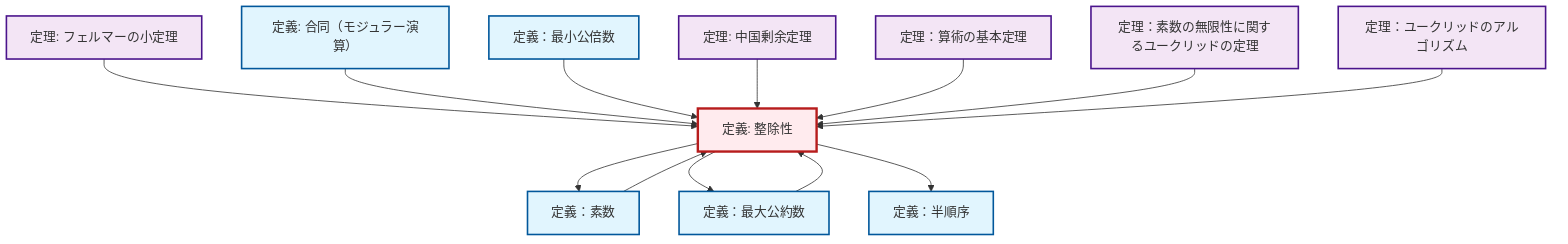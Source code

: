 graph TD
    classDef definition fill:#e1f5fe,stroke:#01579b,stroke-width:2px
    classDef theorem fill:#f3e5f5,stroke:#4a148c,stroke-width:2px
    classDef axiom fill:#fff3e0,stroke:#e65100,stroke-width:2px
    classDef example fill:#e8f5e9,stroke:#1b5e20,stroke-width:2px
    classDef current fill:#ffebee,stroke:#b71c1c,stroke-width:3px
    def-divisibility["定義: 整除性"]:::definition
    thm-fermat-little["定理: フェルマーの小定理"]:::theorem
    thm-euclid-infinitude-primes["定理：素数の無限性に関するユークリッドの定理"]:::theorem
    def-gcd["定義：最大公約数"]:::definition
    def-partial-order["定義：半順序"]:::definition
    thm-euclidean-algorithm["定理：ユークリッドのアルゴリズム"]:::theorem
    thm-fundamental-arithmetic["定理：算術の基本定理"]:::theorem
    def-prime["定義：素数"]:::definition
    thm-chinese-remainder["定理: 中国剰余定理"]:::theorem
    def-lcm["定義：最小公倍数"]:::definition
    def-congruence["定義: 合同（モジュラー演算）"]:::definition
    thm-fermat-little --> def-divisibility
    def-congruence --> def-divisibility
    def-lcm --> def-divisibility
    thm-chinese-remainder --> def-divisibility
    def-divisibility --> def-prime
    def-divisibility --> def-gcd
    thm-fundamental-arithmetic --> def-divisibility
    def-divisibility --> def-partial-order
    def-gcd --> def-divisibility
    thm-euclid-infinitude-primes --> def-divisibility
    thm-euclidean-algorithm --> def-divisibility
    def-prime --> def-divisibility
    class def-divisibility current